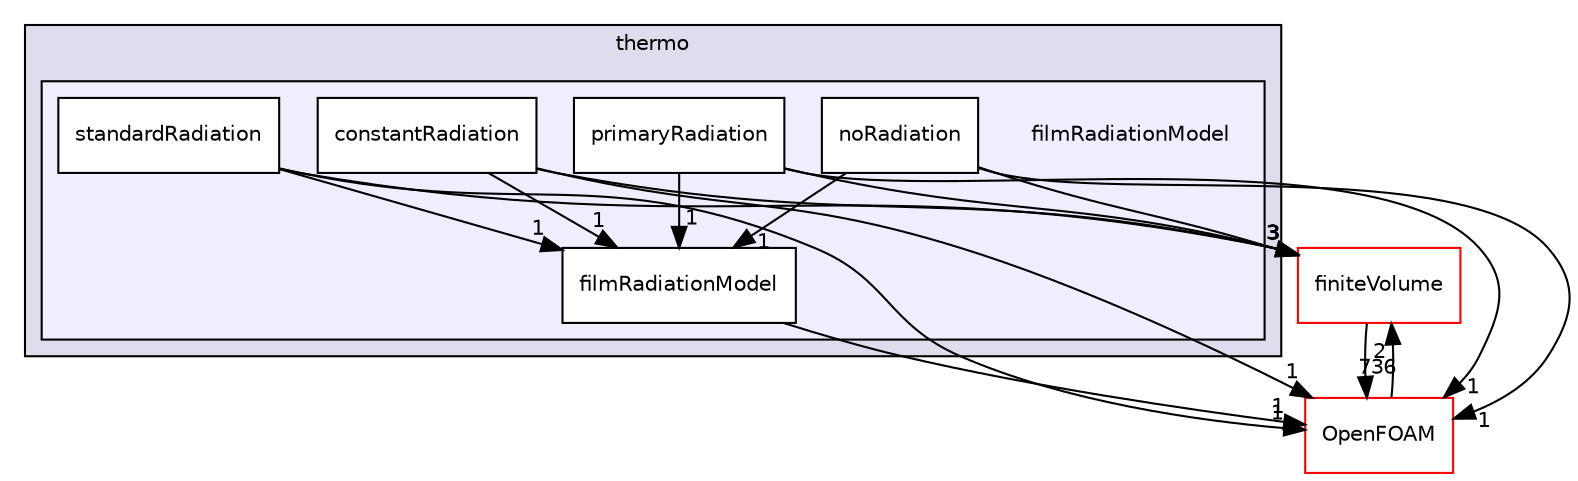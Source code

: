 digraph "src/regionModels/surfaceFilmModels/submodels/thermo/filmRadiationModel" {
  bgcolor=transparent;
  compound=true
  node [ fontsize="10", fontname="Helvetica"];
  edge [ labelfontsize="10", labelfontname="Helvetica"];
  subgraph clusterdir_0c42a79c89636d0140c9997747e5985b {
    graph [ bgcolor="#ddddee", pencolor="black", label="thermo" fontname="Helvetica", fontsize="10", URL="dir_0c42a79c89636d0140c9997747e5985b.html"]
  subgraph clusterdir_9ba09063edd0a1010c3d6fd47e73aac8 {
    graph [ bgcolor="#eeeeff", pencolor="black", label="" URL="dir_9ba09063edd0a1010c3d6fd47e73aac8.html"];
    dir_9ba09063edd0a1010c3d6fd47e73aac8 [shape=plaintext label="filmRadiationModel"];
    dir_15102cb3104380261f04f3c88c4c9e85 [shape=box label="constantRadiation" color="black" fillcolor="white" style="filled" URL="dir_15102cb3104380261f04f3c88c4c9e85.html"];
    dir_9f9460fb5bd657f5bea2140ee409b200 [shape=box label="filmRadiationModel" color="black" fillcolor="white" style="filled" URL="dir_9f9460fb5bd657f5bea2140ee409b200.html"];
    dir_6ae10618f14f4a0544f83bcf5184baa4 [shape=box label="noRadiation" color="black" fillcolor="white" style="filled" URL="dir_6ae10618f14f4a0544f83bcf5184baa4.html"];
    dir_7ee799e119d7c7643677ef355d1b873b [shape=box label="primaryRadiation" color="black" fillcolor="white" style="filled" URL="dir_7ee799e119d7c7643677ef355d1b873b.html"];
    dir_aad9f7f0a496ef3626ba6d674cf26543 [shape=box label="standardRadiation" color="black" fillcolor="white" style="filled" URL="dir_aad9f7f0a496ef3626ba6d674cf26543.html"];
  }
  }
  dir_9bd15774b555cf7259a6fa18f99fe99b [shape=box label="finiteVolume" color="red" URL="dir_9bd15774b555cf7259a6fa18f99fe99b.html"];
  dir_c5473ff19b20e6ec4dfe5c310b3778a8 [shape=box label="OpenFOAM" color="red" URL="dir_c5473ff19b20e6ec4dfe5c310b3778a8.html"];
  dir_9bd15774b555cf7259a6fa18f99fe99b->dir_c5473ff19b20e6ec4dfe5c310b3778a8 [headlabel="736", labeldistance=1.5 headhref="dir_000894_001888.html"];
  dir_aad9f7f0a496ef3626ba6d674cf26543->dir_9bd15774b555cf7259a6fa18f99fe99b [headlabel="3", labeldistance=1.5 headhref="dir_002572_000894.html"];
  dir_aad9f7f0a496ef3626ba6d674cf26543->dir_9f9460fb5bd657f5bea2140ee409b200 [headlabel="1", labeldistance=1.5 headhref="dir_002572_002566.html"];
  dir_aad9f7f0a496ef3626ba6d674cf26543->dir_c5473ff19b20e6ec4dfe5c310b3778a8 [headlabel="1", labeldistance=1.5 headhref="dir_002572_001888.html"];
  dir_7ee799e119d7c7643677ef355d1b873b->dir_9bd15774b555cf7259a6fa18f99fe99b [headlabel="3", labeldistance=1.5 headhref="dir_002571_000894.html"];
  dir_7ee799e119d7c7643677ef355d1b873b->dir_9f9460fb5bd657f5bea2140ee409b200 [headlabel="1", labeldistance=1.5 headhref="dir_002571_002566.html"];
  dir_7ee799e119d7c7643677ef355d1b873b->dir_c5473ff19b20e6ec4dfe5c310b3778a8 [headlabel="1", labeldistance=1.5 headhref="dir_002571_001888.html"];
  dir_9f9460fb5bd657f5bea2140ee409b200->dir_c5473ff19b20e6ec4dfe5c310b3778a8 [headlabel="1", labeldistance=1.5 headhref="dir_002566_001888.html"];
  dir_c5473ff19b20e6ec4dfe5c310b3778a8->dir_9bd15774b555cf7259a6fa18f99fe99b [headlabel="2", labeldistance=1.5 headhref="dir_001888_000894.html"];
  dir_6ae10618f14f4a0544f83bcf5184baa4->dir_9bd15774b555cf7259a6fa18f99fe99b [headlabel="3", labeldistance=1.5 headhref="dir_002567_000894.html"];
  dir_6ae10618f14f4a0544f83bcf5184baa4->dir_9f9460fb5bd657f5bea2140ee409b200 [headlabel="1", labeldistance=1.5 headhref="dir_002567_002566.html"];
  dir_6ae10618f14f4a0544f83bcf5184baa4->dir_c5473ff19b20e6ec4dfe5c310b3778a8 [headlabel="1", labeldistance=1.5 headhref="dir_002567_001888.html"];
  dir_15102cb3104380261f04f3c88c4c9e85->dir_9bd15774b555cf7259a6fa18f99fe99b [headlabel="3", labeldistance=1.5 headhref="dir_002565_000894.html"];
  dir_15102cb3104380261f04f3c88c4c9e85->dir_9f9460fb5bd657f5bea2140ee409b200 [headlabel="1", labeldistance=1.5 headhref="dir_002565_002566.html"];
  dir_15102cb3104380261f04f3c88c4c9e85->dir_c5473ff19b20e6ec4dfe5c310b3778a8 [headlabel="1", labeldistance=1.5 headhref="dir_002565_001888.html"];
}
